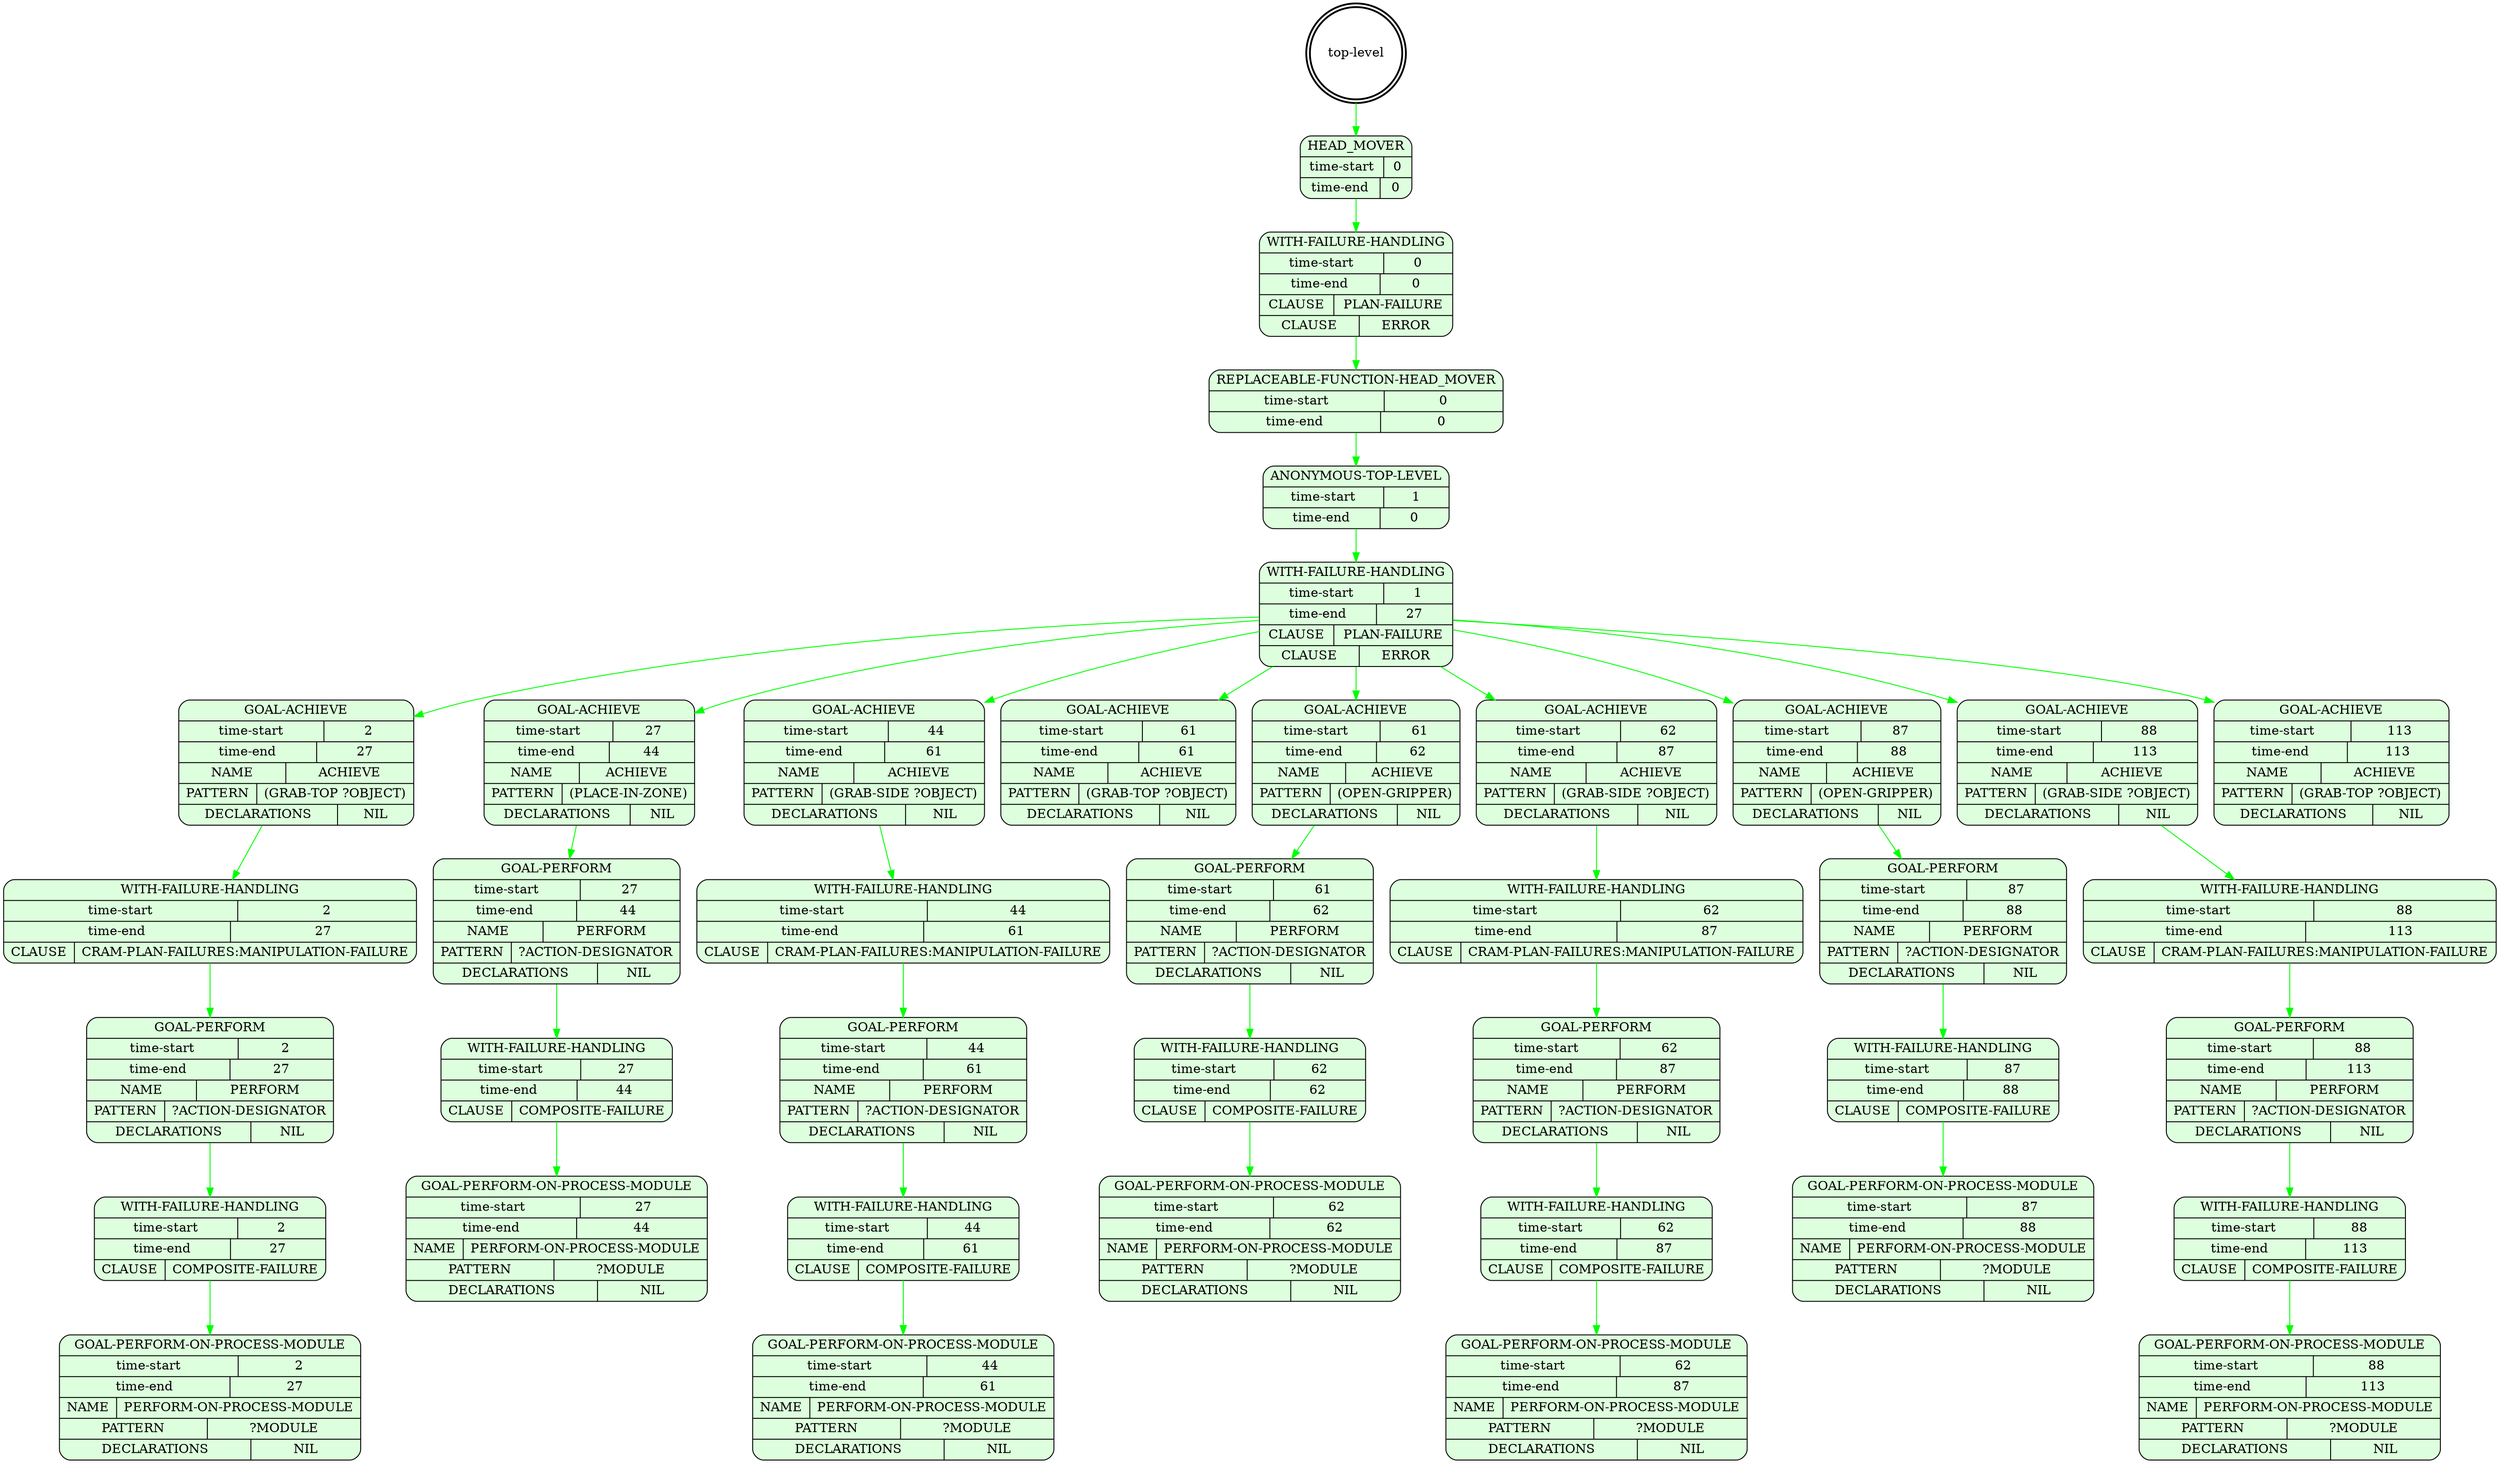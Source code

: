 digraph plangraph_05QDAXc2pXvZZYuG {
  node_6rjn6Bd38gc31MJh [shape=doublecircle, style=bold, label="top-level"];

  node_LwHTusvxIrj86Vd9 [shape=Mrecord, style=filled, fillcolor="#ddffdd", label="{HEAD_MOVER|{time-start | 0}|{time-end | 0}}"];
  edge [color="green", label=""];
  node_6rjn6Bd38gc31MJh -> node_LwHTusvxIrj86Vd9;

  node_uiKzJC81jnfvVa4m [shape=Mrecord, style=filled, fillcolor="#ddffdd", label="{WITH-FAILURE-HANDLING|{time-start | 0}|{time-end | 0}|{CLAUSE | PLAN-FAILURE}|{CLAUSE | ERROR}}"];
  edge [color="green", label=""];
  node_LwHTusvxIrj86Vd9 -> node_uiKzJC81jnfvVa4m;

  node_wVBXcqKgkXB5L1g7 [shape=Mrecord, style=filled, fillcolor="#ddffdd", label="{REPLACEABLE-FUNCTION-HEAD_MOVER|{time-start | 0}|{time-end | 0}}"];
  edge [color="green", label=""];
  node_uiKzJC81jnfvVa4m -> node_wVBXcqKgkXB5L1g7;

  node_vRNAxrL2tFlXETTv [shape=Mrecord, style=filled, fillcolor="#ddffdd", label="{ANONYMOUS-TOP-LEVEL|{time-start | 1}|{time-end | 0}}"];
  edge [color="green", label=""];
  node_wVBXcqKgkXB5L1g7 -> node_vRNAxrL2tFlXETTv;

  node_6qFWZXbvf1A52Zbi [shape=Mrecord, style=filled, fillcolor="#ddffdd", label="{WITH-FAILURE-HANDLING|{time-start | 1}|{time-end | 27}|{CLAUSE | PLAN-FAILURE}|{CLAUSE | ERROR}}"];
  edge [color="green", label=""];
  node_vRNAxrL2tFlXETTv -> node_6qFWZXbvf1A52Zbi;

  node_oi3OBAqlhWm4fn3Q [shape=Mrecord, style=filled, fillcolor="#ddffdd", label="{GOAL-ACHIEVE|{time-start | 2}|{time-end | 27}|{NAME | ACHIEVE}|{PATTERN | (GRAB-TOP ?OBJECT)}|{DECLARATIONS | NIL}}"];
  edge [color="green", label=""];
  node_6qFWZXbvf1A52Zbi -> node_oi3OBAqlhWm4fn3Q;

  node_yaUvJjs16ecRxZUK [shape=Mrecord, style=filled, fillcolor="#ddffdd", label="{WITH-FAILURE-HANDLING|{time-start | 2}|{time-end | 27}|{CLAUSE | CRAM-PLAN-FAILURES:MANIPULATION-FAILURE}}"];
  edge [color="green", label=""];
  node_oi3OBAqlhWm4fn3Q -> node_yaUvJjs16ecRxZUK;

  node_szn3CXrnpvI3YsKq [shape=Mrecord, style=filled, fillcolor="#ddffdd", label="{GOAL-PERFORM|{time-start | 2}|{time-end | 27}|{NAME | PERFORM}|{PATTERN | ?ACTION-DESIGNATOR}|{DECLARATIONS | NIL}}"];
  edge [color="green", label=""];
  node_yaUvJjs16ecRxZUK -> node_szn3CXrnpvI3YsKq;

  node_vApUDYhnc8zlrvXp [shape=Mrecord, style=filled, fillcolor="#ddffdd", label="{WITH-FAILURE-HANDLING|{time-start | 2}|{time-end | 27}|{CLAUSE | COMPOSITE-FAILURE}}"];
  edge [color="green", label=""];
  node_szn3CXrnpvI3YsKq -> node_vApUDYhnc8zlrvXp;

  node_nTMWWwcQyvPm2WsZ [shape=Mrecord, style=filled, fillcolor="#ddffdd", label="{GOAL-PERFORM-ON-PROCESS-MODULE|{time-start | 2}|{time-end | 27}|{NAME | PERFORM-ON-PROCESS-MODULE}|{PATTERN | ?MODULE}|{DECLARATIONS | NIL}}"];
  edge [color="green", label=""];
  node_vApUDYhnc8zlrvXp -> node_nTMWWwcQyvPm2WsZ;

  node_8jDUmHiXRMjdVfMt [shape=Mrecord, style=filled, fillcolor="#ddffdd", label="{GOAL-ACHIEVE|{time-start | 27}|{time-end | 44}|{NAME | ACHIEVE}|{PATTERN | (PLACE-IN-ZONE)}|{DECLARATIONS | NIL}}"];
  edge [color="green", label=""];
  node_6qFWZXbvf1A52Zbi -> node_8jDUmHiXRMjdVfMt;

  node_Jfz6mHXW25OoqQZa [shape=Mrecord, style=filled, fillcolor="#ddffdd", label="{GOAL-PERFORM|{time-start | 27}|{time-end | 44}|{NAME | PERFORM}|{PATTERN | ?ACTION-DESIGNATOR}|{DECLARATIONS | NIL}}"];
  edge [color="green", label=""];
  node_8jDUmHiXRMjdVfMt -> node_Jfz6mHXW25OoqQZa;

  node_ylvDBzlM1IwqpxD4 [shape=Mrecord, style=filled, fillcolor="#ddffdd", label="{WITH-FAILURE-HANDLING|{time-start | 27}|{time-end | 44}|{CLAUSE | COMPOSITE-FAILURE}}"];
  edge [color="green", label=""];
  node_Jfz6mHXW25OoqQZa -> node_ylvDBzlM1IwqpxD4;

  node_CUVhsYREEbf0RP9o [shape=Mrecord, style=filled, fillcolor="#ddffdd", label="{GOAL-PERFORM-ON-PROCESS-MODULE|{time-start | 27}|{time-end | 44}|{NAME | PERFORM-ON-PROCESS-MODULE}|{PATTERN | ?MODULE}|{DECLARATIONS | NIL}}"];
  edge [color="green", label=""];
  node_ylvDBzlM1IwqpxD4 -> node_CUVhsYREEbf0RP9o;

  node_VLW7nleBTlb9aHLj [shape=Mrecord, style=filled, fillcolor="#ddffdd", label="{GOAL-ACHIEVE|{time-start | 44}|{time-end | 61}|{NAME | ACHIEVE}|{PATTERN | (GRAB-SIDE ?OBJECT)}|{DECLARATIONS | NIL}}"];
  edge [color="green", label=""];
  node_6qFWZXbvf1A52Zbi -> node_VLW7nleBTlb9aHLj;

  node_s63sFMmn1GcRROCw [shape=Mrecord, style=filled, fillcolor="#ddffdd", label="{WITH-FAILURE-HANDLING|{time-start | 44}|{time-end | 61}|{CLAUSE | CRAM-PLAN-FAILURES:MANIPULATION-FAILURE}}"];
  edge [color="green", label=""];
  node_VLW7nleBTlb9aHLj -> node_s63sFMmn1GcRROCw;

  node_kV6O0omp4NcmxMQ7 [shape=Mrecord, style=filled, fillcolor="#ddffdd", label="{GOAL-PERFORM|{time-start | 44}|{time-end | 61}|{NAME | PERFORM}|{PATTERN | ?ACTION-DESIGNATOR}|{DECLARATIONS | NIL}}"];
  edge [color="green", label=""];
  node_s63sFMmn1GcRROCw -> node_kV6O0omp4NcmxMQ7;

  node_hvwLy4SMnemDGPra [shape=Mrecord, style=filled, fillcolor="#ddffdd", label="{WITH-FAILURE-HANDLING|{time-start | 44}|{time-end | 61}|{CLAUSE | COMPOSITE-FAILURE}}"];
  edge [color="green", label=""];
  node_kV6O0omp4NcmxMQ7 -> node_hvwLy4SMnemDGPra;

  node_eRtCIWOthOZp3gHW [shape=Mrecord, style=filled, fillcolor="#ddffdd", label="{GOAL-PERFORM-ON-PROCESS-MODULE|{time-start | 44}|{time-end | 61}|{NAME | PERFORM-ON-PROCESS-MODULE}|{PATTERN | ?MODULE}|{DECLARATIONS | NIL}}"];
  edge [color="green", label=""];
  node_hvwLy4SMnemDGPra -> node_eRtCIWOthOZp3gHW;

  node_SZhr8NYHzNd85V7M [shape=Mrecord, style=filled, fillcolor="#ddffdd", label="{GOAL-ACHIEVE|{time-start | 61}|{time-end | 61}|{NAME | ACHIEVE}|{PATTERN | (GRAB-TOP ?OBJECT)}|{DECLARATIONS | NIL}}"];
  edge [color="green", label=""];
  node_6qFWZXbvf1A52Zbi -> node_SZhr8NYHzNd85V7M;

  node_yrWazzMzHxhXvdCL [shape=Mrecord, style=filled, fillcolor="#ddffdd", label="{GOAL-ACHIEVE|{time-start | 61}|{time-end | 62}|{NAME | ACHIEVE}|{PATTERN | (OPEN-GRIPPER)}|{DECLARATIONS | NIL}}"];
  edge [color="green", label=""];
  node_6qFWZXbvf1A52Zbi -> node_yrWazzMzHxhXvdCL;

  node_axkdLKcj4j32m2x7 [shape=Mrecord, style=filled, fillcolor="#ddffdd", label="{GOAL-PERFORM|{time-start | 61}|{time-end | 62}|{NAME | PERFORM}|{PATTERN | ?ACTION-DESIGNATOR}|{DECLARATIONS | NIL}}"];
  edge [color="green", label=""];
  node_yrWazzMzHxhXvdCL -> node_axkdLKcj4j32m2x7;

  node_N2ANI7g7VsW5Z3iM [shape=Mrecord, style=filled, fillcolor="#ddffdd", label="{WITH-FAILURE-HANDLING|{time-start | 62}|{time-end | 62}|{CLAUSE | COMPOSITE-FAILURE}}"];
  edge [color="green", label=""];
  node_axkdLKcj4j32m2x7 -> node_N2ANI7g7VsW5Z3iM;

  node_tRe3zEUmqsT8YgZw [shape=Mrecord, style=filled, fillcolor="#ddffdd", label="{GOAL-PERFORM-ON-PROCESS-MODULE|{time-start | 62}|{time-end | 62}|{NAME | PERFORM-ON-PROCESS-MODULE}|{PATTERN | ?MODULE}|{DECLARATIONS | NIL}}"];
  edge [color="green", label=""];
  node_N2ANI7g7VsW5Z3iM -> node_tRe3zEUmqsT8YgZw;

  node_ZOtGVO24iMxDlnTA [shape=Mrecord, style=filled, fillcolor="#ddffdd", label="{GOAL-ACHIEVE|{time-start | 62}|{time-end | 87}|{NAME | ACHIEVE}|{PATTERN | (GRAB-SIDE ?OBJECT)}|{DECLARATIONS | NIL}}"];
  edge [color="green", label=""];
  node_6qFWZXbvf1A52Zbi -> node_ZOtGVO24iMxDlnTA;

  node_T3uJ6zPspvue5NC9 [shape=Mrecord, style=filled, fillcolor="#ddffdd", label="{WITH-FAILURE-HANDLING|{time-start | 62}|{time-end | 87}|{CLAUSE | CRAM-PLAN-FAILURES:MANIPULATION-FAILURE}}"];
  edge [color="green", label=""];
  node_ZOtGVO24iMxDlnTA -> node_T3uJ6zPspvue5NC9;

  node_6eDGJkfyfnINZz7L [shape=Mrecord, style=filled, fillcolor="#ddffdd", label="{GOAL-PERFORM|{time-start | 62}|{time-end | 87}|{NAME | PERFORM}|{PATTERN | ?ACTION-DESIGNATOR}|{DECLARATIONS | NIL}}"];
  edge [color="green", label=""];
  node_T3uJ6zPspvue5NC9 -> node_6eDGJkfyfnINZz7L;

  node_LRfjHWCfn9d8jFvM [shape=Mrecord, style=filled, fillcolor="#ddffdd", label="{WITH-FAILURE-HANDLING|{time-start | 62}|{time-end | 87}|{CLAUSE | COMPOSITE-FAILURE}}"];
  edge [color="green", label=""];
  node_6eDGJkfyfnINZz7L -> node_LRfjHWCfn9d8jFvM;

  node_MltNy75CCBoNbmiV [shape=Mrecord, style=filled, fillcolor="#ddffdd", label="{GOAL-PERFORM-ON-PROCESS-MODULE|{time-start | 62}|{time-end | 87}|{NAME | PERFORM-ON-PROCESS-MODULE}|{PATTERN | ?MODULE}|{DECLARATIONS | NIL}}"];
  edge [color="green", label=""];
  node_LRfjHWCfn9d8jFvM -> node_MltNy75CCBoNbmiV;

  node_E64icvxLdCaG7Cl4 [shape=Mrecord, style=filled, fillcolor="#ddffdd", label="{GOAL-ACHIEVE|{time-start | 87}|{time-end | 88}|{NAME | ACHIEVE}|{PATTERN | (OPEN-GRIPPER)}|{DECLARATIONS | NIL}}"];
  edge [color="green", label=""];
  node_6qFWZXbvf1A52Zbi -> node_E64icvxLdCaG7Cl4;

  node_yBzUW6rqVF7zkoF6 [shape=Mrecord, style=filled, fillcolor="#ddffdd", label="{GOAL-PERFORM|{time-start | 87}|{time-end | 88}|{NAME | PERFORM}|{PATTERN | ?ACTION-DESIGNATOR}|{DECLARATIONS | NIL}}"];
  edge [color="green", label=""];
  node_E64icvxLdCaG7Cl4 -> node_yBzUW6rqVF7zkoF6;

  node_okIQxng6DgjAGpyi [shape=Mrecord, style=filled, fillcolor="#ddffdd", label="{WITH-FAILURE-HANDLING|{time-start | 87}|{time-end | 88}|{CLAUSE | COMPOSITE-FAILURE}}"];
  edge [color="green", label=""];
  node_yBzUW6rqVF7zkoF6 -> node_okIQxng6DgjAGpyi;

  node_kqw7YtXUnndkFV8E [shape=Mrecord, style=filled, fillcolor="#ddffdd", label="{GOAL-PERFORM-ON-PROCESS-MODULE|{time-start | 87}|{time-end | 88}|{NAME | PERFORM-ON-PROCESS-MODULE}|{PATTERN | ?MODULE}|{DECLARATIONS | NIL}}"];
  edge [color="green", label=""];
  node_okIQxng6DgjAGpyi -> node_kqw7YtXUnndkFV8E;

  node_NzDKyvV7qS6buBq5 [shape=Mrecord, style=filled, fillcolor="#ddffdd", label="{GOAL-ACHIEVE|{time-start | 88}|{time-end | 113}|{NAME | ACHIEVE}|{PATTERN | (GRAB-SIDE ?OBJECT)}|{DECLARATIONS | NIL}}"];
  edge [color="green", label=""];
  node_6qFWZXbvf1A52Zbi -> node_NzDKyvV7qS6buBq5;

  node_hrDbshVbYaRmRBZS [shape=Mrecord, style=filled, fillcolor="#ddffdd", label="{WITH-FAILURE-HANDLING|{time-start | 88}|{time-end | 113}|{CLAUSE | CRAM-PLAN-FAILURES:MANIPULATION-FAILURE}}"];
  edge [color="green", label=""];
  node_NzDKyvV7qS6buBq5 -> node_hrDbshVbYaRmRBZS;

  node_x1pFc9y7kYH6sZ6E [shape=Mrecord, style=filled, fillcolor="#ddffdd", label="{GOAL-PERFORM|{time-start | 88}|{time-end | 113}|{NAME | PERFORM}|{PATTERN | ?ACTION-DESIGNATOR}|{DECLARATIONS | NIL}}"];
  edge [color="green", label=""];
  node_hrDbshVbYaRmRBZS -> node_x1pFc9y7kYH6sZ6E;

  node_I1h1WyXBXMwH0kMU [shape=Mrecord, style=filled, fillcolor="#ddffdd", label="{WITH-FAILURE-HANDLING|{time-start | 88}|{time-end | 113}|{CLAUSE | COMPOSITE-FAILURE}}"];
  edge [color="green", label=""];
  node_x1pFc9y7kYH6sZ6E -> node_I1h1WyXBXMwH0kMU;

  node_O9UpTsoCWt7cgNpS [shape=Mrecord, style=filled, fillcolor="#ddffdd", label="{GOAL-PERFORM-ON-PROCESS-MODULE|{time-start | 88}|{time-end | 113}|{NAME | PERFORM-ON-PROCESS-MODULE}|{PATTERN | ?MODULE}|{DECLARATIONS | NIL}}"];
  edge [color="green", label=""];
  node_I1h1WyXBXMwH0kMU -> node_O9UpTsoCWt7cgNpS;

  node_M96xOULhBmSAq3gI [shape=Mrecord, style=filled, fillcolor="#ddffdd", label="{GOAL-ACHIEVE|{time-start | 113}|{time-end | 113}|{NAME | ACHIEVE}|{PATTERN | (GRAB-TOP ?OBJECT)}|{DECLARATIONS | NIL}}"];
  edge [color="green", label=""];
  node_6qFWZXbvf1A52Zbi -> node_M96xOULhBmSAq3gI;
}
